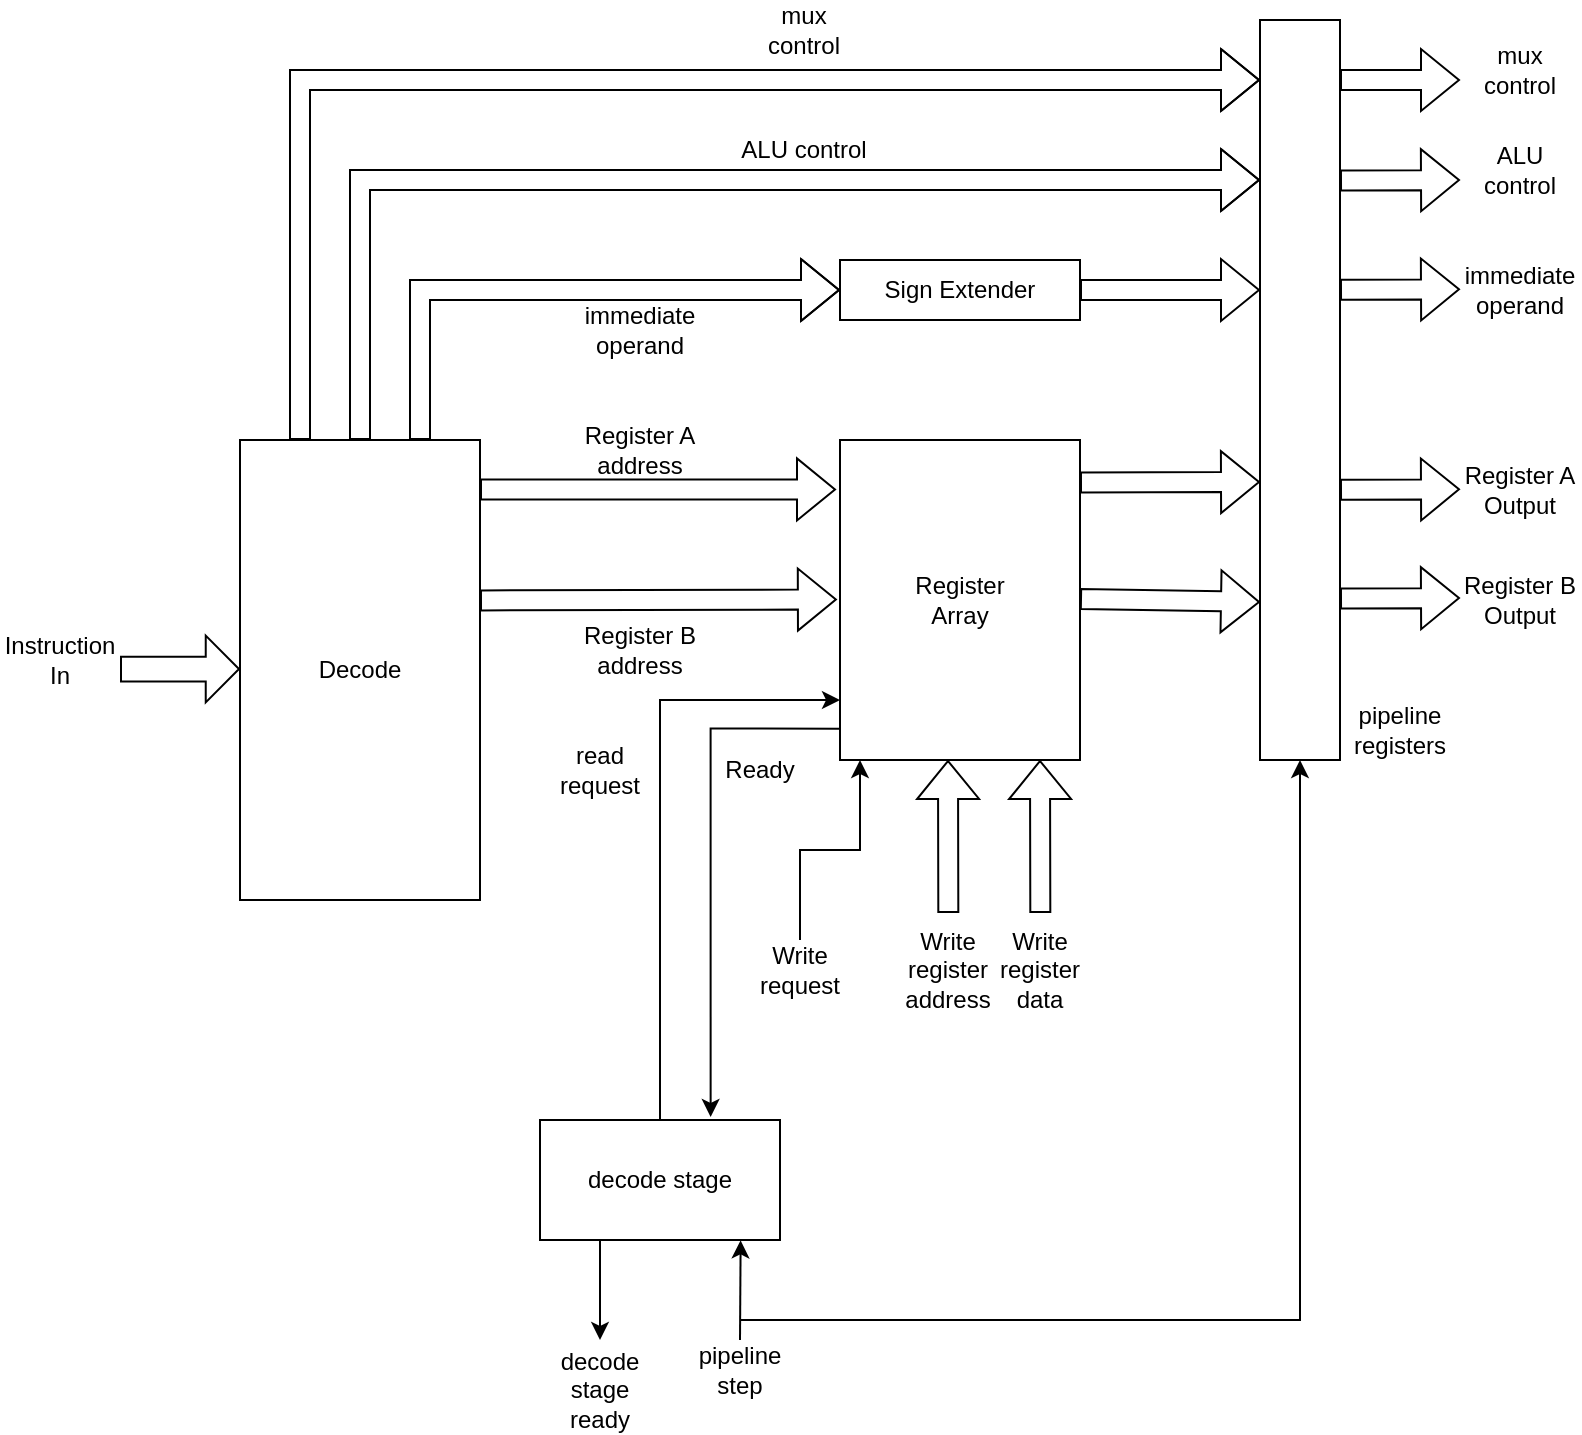 <mxfile version="21.5.2" type="github">
  <diagram name="Pagina-1" id="U87yk9chCkfv6v5MAbVB">
    <mxGraphModel dx="1035" dy="571" grid="1" gridSize="10" guides="1" tooltips="1" connect="1" arrows="1" fold="1" page="1" pageScale="1" pageWidth="827" pageHeight="1169" math="0" shadow="0">
      <root>
        <mxCell id="0" />
        <mxCell id="1" parent="0" />
        <mxCell id="8VNFmCdpikhKCJtVComr-1" value="&lt;div&gt;Register&lt;/div&gt;&lt;div&gt;Array&lt;br&gt;&lt;/div&gt;" style="rounded=0;whiteSpace=wrap;html=1;" vertex="1" parent="1">
          <mxGeometry x="440" y="520" width="120" height="160" as="geometry" />
        </mxCell>
        <mxCell id="8VNFmCdpikhKCJtVComr-4" value="" style="shape=flexArrow;endArrow=classic;html=1;rounded=0;entryX=0.332;entryY=1.022;entryDx=0;entryDy=0;entryPerimeter=0;" edge="1" parent="1">
          <mxGeometry width="50" height="50" relative="1" as="geometry">
            <mxPoint x="494.16" y="756.48" as="sourcePoint" />
            <mxPoint x="494" y="680" as="targetPoint" />
          </mxGeometry>
        </mxCell>
        <mxCell id="8VNFmCdpikhKCJtVComr-5" value="" style="shape=flexArrow;endArrow=classic;html=1;rounded=0;exitX=1.023;exitY=0.133;exitDx=0;exitDy=0;exitPerimeter=0;" edge="1" parent="1">
          <mxGeometry width="50" height="50" relative="1" as="geometry">
            <mxPoint x="560" y="541.28" as="sourcePoint" />
            <mxPoint x="650" y="541" as="targetPoint" />
          </mxGeometry>
        </mxCell>
        <mxCell id="8VNFmCdpikhKCJtVComr-6" value="" style="shape=flexArrow;endArrow=classic;html=1;rounded=0;" edge="1" parent="1">
          <mxGeometry width="50" height="50" relative="1" as="geometry">
            <mxPoint x="560" y="599.5" as="sourcePoint" />
            <mxPoint x="650" y="601" as="targetPoint" />
          </mxGeometry>
        </mxCell>
        <mxCell id="8VNFmCdpikhKCJtVComr-9" value="&lt;div&gt;Register A&lt;/div&gt;&lt;div&gt;address&lt;br&gt;&lt;/div&gt;" style="text;html=1;strokeColor=none;fillColor=none;align=center;verticalAlign=middle;whiteSpace=wrap;rounded=0;" vertex="1" parent="1">
          <mxGeometry x="310" y="510" width="60" height="30" as="geometry" />
        </mxCell>
        <mxCell id="8VNFmCdpikhKCJtVComr-10" value="&lt;div&gt;Register B&lt;br&gt;&lt;/div&gt;&lt;div&gt;address&lt;br&gt;&lt;/div&gt;" style="text;html=1;strokeColor=none;fillColor=none;align=center;verticalAlign=middle;whiteSpace=wrap;rounded=0;" vertex="1" parent="1">
          <mxGeometry x="310" y="610" width="60" height="30" as="geometry" />
        </mxCell>
        <mxCell id="8VNFmCdpikhKCJtVComr-12" style="edgeStyle=orthogonalEdgeStyle;rounded=0;orthogonalLoop=1;jettySize=auto;html=1;exitX=0.5;exitY=0;exitDx=0;exitDy=0;" edge="1" parent="1" source="8VNFmCdpikhKCJtVComr-53">
          <mxGeometry relative="1" as="geometry">
            <mxPoint x="440" y="650" as="targetPoint" />
            <Array as="points">
              <mxPoint x="350" y="650" />
              <mxPoint x="439" y="650" />
            </Array>
          </mxGeometry>
        </mxCell>
        <mxCell id="8VNFmCdpikhKCJtVComr-11" value="&lt;div&gt;read &lt;br&gt;&lt;/div&gt;&lt;div&gt;request&lt;br&gt;&lt;/div&gt;" style="text;html=1;strokeColor=none;fillColor=none;align=center;verticalAlign=middle;whiteSpace=wrap;rounded=0;" vertex="1" parent="1">
          <mxGeometry x="290" y="670" width="60" height="30" as="geometry" />
        </mxCell>
        <mxCell id="8VNFmCdpikhKCJtVComr-18" value="" style="edgeStyle=orthogonalEdgeStyle;rounded=0;orthogonalLoop=1;jettySize=auto;html=1;" edge="1" parent="1" source="8VNFmCdpikhKCJtVComr-13" target="8VNFmCdpikhKCJtVComr-1">
          <mxGeometry relative="1" as="geometry">
            <Array as="points">
              <mxPoint x="420" y="725" />
              <mxPoint x="450" y="725" />
            </Array>
          </mxGeometry>
        </mxCell>
        <mxCell id="8VNFmCdpikhKCJtVComr-13" value="Write request" style="text;html=1;strokeColor=none;fillColor=none;align=center;verticalAlign=middle;whiteSpace=wrap;rounded=0;" vertex="1" parent="1">
          <mxGeometry x="390" y="770" width="60" height="30" as="geometry" />
        </mxCell>
        <mxCell id="8VNFmCdpikhKCJtVComr-17" value="" style="shape=flexArrow;endArrow=classic;html=1;rounded=0;entryX=0.332;entryY=1.022;entryDx=0;entryDy=0;entryPerimeter=0;" edge="1" parent="1">
          <mxGeometry width="50" height="50" relative="1" as="geometry">
            <mxPoint x="540.16" y="756.48" as="sourcePoint" />
            <mxPoint x="540" y="680" as="targetPoint" />
          </mxGeometry>
        </mxCell>
        <mxCell id="8VNFmCdpikhKCJtVComr-19" value="&lt;div&gt;Write register&lt;/div&gt;&lt;div&gt;address&lt;br&gt;&lt;/div&gt;" style="text;html=1;strokeColor=none;fillColor=none;align=center;verticalAlign=middle;whiteSpace=wrap;rounded=0;" vertex="1" parent="1">
          <mxGeometry x="464" y="770" width="60" height="30" as="geometry" />
        </mxCell>
        <mxCell id="8VNFmCdpikhKCJtVComr-20" value="&lt;div&gt;Write register&lt;/div&gt;&lt;div&gt;data&lt;br&gt;&lt;/div&gt;" style="text;html=1;strokeColor=none;fillColor=none;align=center;verticalAlign=middle;whiteSpace=wrap;rounded=0;" vertex="1" parent="1">
          <mxGeometry x="510" y="770" width="60" height="30" as="geometry" />
        </mxCell>
        <mxCell id="8VNFmCdpikhKCJtVComr-21" value="&lt;div&gt;Register A&lt;/div&gt;&lt;div&gt;Output&lt;br&gt;&lt;/div&gt;" style="text;html=1;strokeColor=none;fillColor=none;align=center;verticalAlign=middle;whiteSpace=wrap;rounded=0;" vertex="1" parent="1">
          <mxGeometry x="750" y="530" width="60" height="30" as="geometry" />
        </mxCell>
        <mxCell id="8VNFmCdpikhKCJtVComr-22" value="&lt;div&gt;Register B&lt;/div&gt;&lt;div&gt;Output&lt;br&gt;&lt;/div&gt;" style="text;html=1;strokeColor=none;fillColor=none;align=center;verticalAlign=middle;whiteSpace=wrap;rounded=0;" vertex="1" parent="1">
          <mxGeometry x="750" y="585" width="60" height="30" as="geometry" />
        </mxCell>
        <mxCell id="8VNFmCdpikhKCJtVComr-24" style="edgeStyle=orthogonalEdgeStyle;rounded=0;orthogonalLoop=1;jettySize=auto;html=1;entryX=0.711;entryY=-0.025;entryDx=0;entryDy=0;entryPerimeter=0;exitX=-0.004;exitY=0.902;exitDx=0;exitDy=0;exitPerimeter=0;" edge="1" parent="1" source="8VNFmCdpikhKCJtVComr-1" target="8VNFmCdpikhKCJtVComr-53">
          <mxGeometry relative="1" as="geometry">
            <mxPoint x="560" y="654.26" as="sourcePoint" />
            <mxPoint x="650" y="655" as="targetPoint" />
            <Array as="points">
              <mxPoint x="375" y="664" />
            </Array>
          </mxGeometry>
        </mxCell>
        <mxCell id="8VNFmCdpikhKCJtVComr-25" value="&lt;div&gt;Ready&lt;br&gt;&lt;/div&gt;" style="text;html=1;strokeColor=none;fillColor=none;align=center;verticalAlign=middle;whiteSpace=wrap;rounded=0;" vertex="1" parent="1">
          <mxGeometry x="370" y="670" width="60" height="30" as="geometry" />
        </mxCell>
        <mxCell id="8VNFmCdpikhKCJtVComr-26" value="Decode" style="rounded=0;whiteSpace=wrap;html=1;" vertex="1" parent="1">
          <mxGeometry x="140" y="520" width="120" height="230" as="geometry" />
        </mxCell>
        <mxCell id="8VNFmCdpikhKCJtVComr-28" value="" style="shape=flexArrow;endArrow=classic;html=1;rounded=0;width=12.381;endSize=5.21;" edge="1" parent="1">
          <mxGeometry width="50" height="50" relative="1" as="geometry">
            <mxPoint x="80" y="634.52" as="sourcePoint" />
            <mxPoint x="140" y="634.52" as="targetPoint" />
          </mxGeometry>
        </mxCell>
        <mxCell id="8VNFmCdpikhKCJtVComr-29" value="&lt;div&gt;Instruction&lt;/div&gt;&lt;div&gt;In&lt;br&gt;&lt;/div&gt;" style="text;html=1;strokeColor=none;fillColor=none;align=center;verticalAlign=middle;whiteSpace=wrap;rounded=0;" vertex="1" parent="1">
          <mxGeometry x="20" y="615" width="60" height="30" as="geometry" />
        </mxCell>
        <mxCell id="8VNFmCdpikhKCJtVComr-30" value="" style="shape=flexArrow;endArrow=classic;html=1;rounded=0;entryX=0;entryY=0.5;entryDx=0;entryDy=0;exitX=1.013;exitY=0.35;exitDx=0;exitDy=0;exitPerimeter=0;" edge="1" parent="1">
          <mxGeometry width="50" height="50" relative="1" as="geometry">
            <mxPoint x="260.0" y="600.22" as="sourcePoint" />
            <mxPoint x="438.44" y="599.72" as="targetPoint" />
          </mxGeometry>
        </mxCell>
        <mxCell id="8VNFmCdpikhKCJtVComr-31" value="" style="shape=flexArrow;endArrow=classic;html=1;rounded=0;entryX=0;entryY=0.5;entryDx=0;entryDy=0;exitX=1.013;exitY=0.35;exitDx=0;exitDy=0;exitPerimeter=0;" edge="1" parent="1">
          <mxGeometry width="50" height="50" relative="1" as="geometry">
            <mxPoint x="260" y="544.72" as="sourcePoint" />
            <mxPoint x="438" y="544.72" as="targetPoint" />
          </mxGeometry>
        </mxCell>
        <mxCell id="8VNFmCdpikhKCJtVComr-34" value="Sign Extender" style="rounded=0;whiteSpace=wrap;html=1;" vertex="1" parent="1">
          <mxGeometry x="440" y="430" width="120" height="30" as="geometry" />
        </mxCell>
        <mxCell id="8VNFmCdpikhKCJtVComr-35" value="" style="shape=flexArrow;endArrow=classic;html=1;rounded=0;exitX=0.75;exitY=0;exitDx=0;exitDy=0;entryX=0;entryY=0.5;entryDx=0;entryDy=0;" edge="1" parent="1" source="8VNFmCdpikhKCJtVComr-26" target="8VNFmCdpikhKCJtVComr-34">
          <mxGeometry width="50" height="50" relative="1" as="geometry">
            <mxPoint x="200" y="500" as="sourcePoint" />
            <mxPoint x="250" y="450" as="targetPoint" />
            <Array as="points">
              <mxPoint x="230" y="445" />
            </Array>
          </mxGeometry>
        </mxCell>
        <mxCell id="8VNFmCdpikhKCJtVComr-36" value="" style="shape=flexArrow;endArrow=classic;html=1;rounded=0;exitX=1;exitY=0.5;exitDx=0;exitDy=0;" edge="1" parent="1" source="8VNFmCdpikhKCJtVComr-34">
          <mxGeometry width="50" height="50" relative="1" as="geometry">
            <mxPoint x="400" y="620" as="sourcePoint" />
            <mxPoint x="650" y="445" as="targetPoint" />
          </mxGeometry>
        </mxCell>
        <mxCell id="8VNFmCdpikhKCJtVComr-40" value="" style="shape=flexArrow;endArrow=classic;html=1;rounded=0;" edge="1" parent="1">
          <mxGeometry width="50" height="50" relative="1" as="geometry">
            <mxPoint x="200" y="520" as="sourcePoint" />
            <mxPoint x="650" y="390" as="targetPoint" />
            <Array as="points">
              <mxPoint x="200" y="390" />
              <mxPoint x="460" y="390" />
            </Array>
          </mxGeometry>
        </mxCell>
        <mxCell id="8VNFmCdpikhKCJtVComr-42" value="ALU control" style="text;html=1;strokeColor=none;fillColor=none;align=center;verticalAlign=middle;whiteSpace=wrap;rounded=0;" vertex="1" parent="1">
          <mxGeometry x="384" y="360" width="76" height="30" as="geometry" />
        </mxCell>
        <mxCell id="8VNFmCdpikhKCJtVComr-44" value="" style="rounded=0;whiteSpace=wrap;html=1;" vertex="1" parent="1">
          <mxGeometry x="650" y="310" width="40" height="370" as="geometry" />
        </mxCell>
        <mxCell id="8VNFmCdpikhKCJtVComr-46" value="&lt;div&gt;pipeline&lt;/div&gt;&lt;div&gt;registers&lt;br&gt;&lt;/div&gt;" style="text;html=1;strokeColor=none;fillColor=none;align=center;verticalAlign=middle;whiteSpace=wrap;rounded=0;" vertex="1" parent="1">
          <mxGeometry x="690" y="650" width="60" height="30" as="geometry" />
        </mxCell>
        <mxCell id="8VNFmCdpikhKCJtVComr-47" value="" style="shape=flexArrow;endArrow=classic;html=1;rounded=0;" edge="1" parent="1">
          <mxGeometry width="50" height="50" relative="1" as="geometry">
            <mxPoint x="690" y="599.25" as="sourcePoint" />
            <mxPoint x="750" y="599" as="targetPoint" />
          </mxGeometry>
        </mxCell>
        <mxCell id="8VNFmCdpikhKCJtVComr-48" value="" style="shape=flexArrow;endArrow=classic;html=1;rounded=0;" edge="1" parent="1">
          <mxGeometry width="50" height="50" relative="1" as="geometry">
            <mxPoint x="690" y="544.91" as="sourcePoint" />
            <mxPoint x="750" y="544.66" as="targetPoint" />
          </mxGeometry>
        </mxCell>
        <mxCell id="8VNFmCdpikhKCJtVComr-49" value="" style="shape=flexArrow;endArrow=classic;html=1;rounded=0;" edge="1" parent="1">
          <mxGeometry width="50" height="50" relative="1" as="geometry">
            <mxPoint x="690" y="444.91" as="sourcePoint" />
            <mxPoint x="750" y="444.66" as="targetPoint" />
          </mxGeometry>
        </mxCell>
        <mxCell id="8VNFmCdpikhKCJtVComr-50" value="" style="shape=flexArrow;endArrow=classic;html=1;rounded=0;" edge="1" parent="1">
          <mxGeometry width="50" height="50" relative="1" as="geometry">
            <mxPoint x="690" y="390.25" as="sourcePoint" />
            <mxPoint x="750" y="390" as="targetPoint" />
          </mxGeometry>
        </mxCell>
        <mxCell id="8VNFmCdpikhKCJtVComr-51" value="&lt;div&gt;immediate&lt;/div&gt;&lt;div&gt;operand&lt;br&gt;&lt;/div&gt;" style="text;html=1;strokeColor=none;fillColor=none;align=center;verticalAlign=middle;whiteSpace=wrap;rounded=0;" vertex="1" parent="1">
          <mxGeometry x="750" y="430" width="60" height="30" as="geometry" />
        </mxCell>
        <mxCell id="8VNFmCdpikhKCJtVComr-52" value="ALU control" style="text;html=1;strokeColor=none;fillColor=none;align=center;verticalAlign=middle;whiteSpace=wrap;rounded=0;" vertex="1" parent="1">
          <mxGeometry x="750" y="370" width="60" height="30" as="geometry" />
        </mxCell>
        <mxCell id="8VNFmCdpikhKCJtVComr-53" value="&lt;div&gt;decode stage &lt;/div&gt;" style="rounded=0;whiteSpace=wrap;html=1;" vertex="1" parent="1">
          <mxGeometry x="290" y="860" width="120" height="60" as="geometry" />
        </mxCell>
        <mxCell id="8VNFmCdpikhKCJtVComr-54" value="" style="endArrow=classic;html=1;rounded=0;entryX=0.836;entryY=1.003;entryDx=0;entryDy=0;entryPerimeter=0;" edge="1" parent="1" target="8VNFmCdpikhKCJtVComr-53">
          <mxGeometry width="50" height="50" relative="1" as="geometry">
            <mxPoint x="390" y="970" as="sourcePoint" />
            <mxPoint x="410" y="800" as="targetPoint" />
          </mxGeometry>
        </mxCell>
        <mxCell id="8VNFmCdpikhKCJtVComr-55" value="" style="endArrow=classic;html=1;rounded=0;entryX=0.5;entryY=1;entryDx=0;entryDy=0;" edge="1" parent="1" target="8VNFmCdpikhKCJtVComr-44">
          <mxGeometry width="50" height="50" relative="1" as="geometry">
            <mxPoint x="390" y="960" as="sourcePoint" />
            <mxPoint x="410" y="800" as="targetPoint" />
            <Array as="points">
              <mxPoint x="670" y="960" />
            </Array>
          </mxGeometry>
        </mxCell>
        <mxCell id="8VNFmCdpikhKCJtVComr-56" value="" style="endArrow=classic;html=1;rounded=0;exitX=0.25;exitY=1;exitDx=0;exitDy=0;" edge="1" parent="1" source="8VNFmCdpikhKCJtVComr-53">
          <mxGeometry width="50" height="50" relative="1" as="geometry">
            <mxPoint x="360" y="900" as="sourcePoint" />
            <mxPoint x="320" y="970" as="targetPoint" />
          </mxGeometry>
        </mxCell>
        <mxCell id="8VNFmCdpikhKCJtVComr-57" value="&lt;div&gt;pipeline&lt;/div&gt;&lt;div&gt;step&lt;br&gt;&lt;/div&gt;" style="text;html=1;strokeColor=none;fillColor=none;align=center;verticalAlign=middle;whiteSpace=wrap;rounded=0;" vertex="1" parent="1">
          <mxGeometry x="360" y="970" width="60" height="30" as="geometry" />
        </mxCell>
        <mxCell id="8VNFmCdpikhKCJtVComr-58" value="&lt;div&gt;decode stage&lt;/div&gt;&lt;div&gt;ready&lt;br&gt;&lt;/div&gt;" style="text;html=1;strokeColor=none;fillColor=none;align=center;verticalAlign=middle;whiteSpace=wrap;rounded=0;" vertex="1" parent="1">
          <mxGeometry x="290" y="980" width="60" height="30" as="geometry" />
        </mxCell>
        <mxCell id="8VNFmCdpikhKCJtVComr-60" value="" style="shape=flexArrow;endArrow=classic;html=1;rounded=0;" edge="1" parent="1">
          <mxGeometry width="50" height="50" relative="1" as="geometry">
            <mxPoint x="170" y="520" as="sourcePoint" />
            <mxPoint x="650" y="340" as="targetPoint" />
            <Array as="points">
              <mxPoint x="170" y="340" />
            </Array>
          </mxGeometry>
        </mxCell>
        <mxCell id="8VNFmCdpikhKCJtVComr-61" value="" style="shape=flexArrow;endArrow=classic;html=1;rounded=0;" edge="1" parent="1">
          <mxGeometry width="50" height="50" relative="1" as="geometry">
            <mxPoint x="690" y="340" as="sourcePoint" />
            <mxPoint x="750" y="340" as="targetPoint" />
          </mxGeometry>
        </mxCell>
        <mxCell id="8VNFmCdpikhKCJtVComr-63" value="mux control" style="text;html=1;strokeColor=none;fillColor=none;align=center;verticalAlign=middle;whiteSpace=wrap;rounded=0;" vertex="1" parent="1">
          <mxGeometry x="750" y="320" width="60" height="30" as="geometry" />
        </mxCell>
        <mxCell id="8VNFmCdpikhKCJtVComr-64" value="mux control" style="text;html=1;strokeColor=none;fillColor=none;align=center;verticalAlign=middle;whiteSpace=wrap;rounded=0;" vertex="1" parent="1">
          <mxGeometry x="392" y="300" width="60" height="30" as="geometry" />
        </mxCell>
        <mxCell id="8VNFmCdpikhKCJtVComr-65" value="&lt;div&gt;immediate&lt;/div&gt;&lt;div&gt;operand&lt;br&gt;&lt;/div&gt;" style="text;html=1;strokeColor=none;fillColor=none;align=center;verticalAlign=middle;whiteSpace=wrap;rounded=0;" vertex="1" parent="1">
          <mxGeometry x="310" y="450" width="60" height="30" as="geometry" />
        </mxCell>
      </root>
    </mxGraphModel>
  </diagram>
</mxfile>
